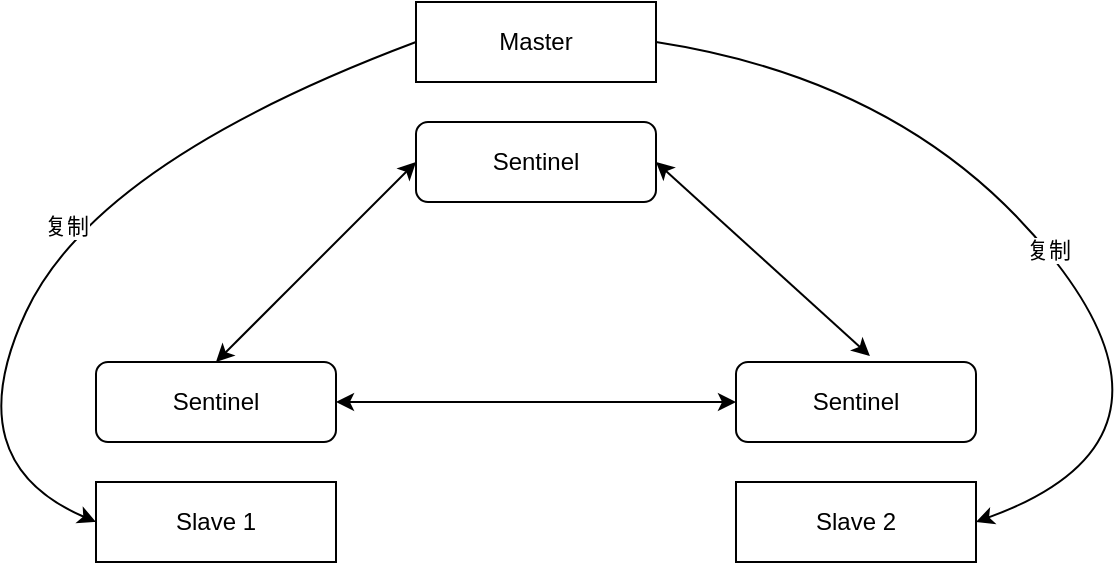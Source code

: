 <mxfile version="13.0.3" type="device"><diagram id="5RoQPHzLzQpg69jvFRdP" name="Page-1"><mxGraphModel dx="946" dy="624" grid="1" gridSize="10" guides="1" tooltips="1" connect="1" arrows="1" fold="1" page="1" pageScale="1" pageWidth="827" pageHeight="1169" math="0" shadow="0"><root><mxCell id="0"/><mxCell id="1" parent="0"/><mxCell id="QDZ9H65tbInjEAoW7g-3-1" value="Master" style="rounded=0;whiteSpace=wrap;html=1;" vertex="1" parent="1"><mxGeometry x="280" y="120" width="120" height="40" as="geometry"/></mxCell><mxCell id="QDZ9H65tbInjEAoW7g-3-2" value="Slave 1" style="rounded=0;whiteSpace=wrap;html=1;" vertex="1" parent="1"><mxGeometry x="120" y="360" width="120" height="40" as="geometry"/></mxCell><mxCell id="QDZ9H65tbInjEAoW7g-3-3" value="Slave 2" style="rounded=0;whiteSpace=wrap;html=1;" vertex="1" parent="1"><mxGeometry x="440" y="360" width="120" height="40" as="geometry"/></mxCell><mxCell id="QDZ9H65tbInjEAoW7g-3-4" value="Sentinel" style="rounded=1;whiteSpace=wrap;html=1;" vertex="1" parent="1"><mxGeometry x="280" y="180" width="120" height="40" as="geometry"/></mxCell><mxCell id="QDZ9H65tbInjEAoW7g-3-5" value="Sentinel" style="rounded=1;whiteSpace=wrap;html=1;" vertex="1" parent="1"><mxGeometry x="120" y="300" width="120" height="40" as="geometry"/></mxCell><mxCell id="QDZ9H65tbInjEAoW7g-3-6" value="Sentinel" style="rounded=1;whiteSpace=wrap;html=1;" vertex="1" parent="1"><mxGeometry x="440" y="300" width="120" height="40" as="geometry"/></mxCell><mxCell id="QDZ9H65tbInjEAoW7g-3-8" value="" style="endArrow=classic;html=1;exitX=1;exitY=0.5;exitDx=0;exitDy=0;entryX=0;entryY=0.5;entryDx=0;entryDy=0;startArrow=classic;startFill=1;" edge="1" parent="1" source="QDZ9H65tbInjEAoW7g-3-5" target="QDZ9H65tbInjEAoW7g-3-6"><mxGeometry width="50" height="50" relative="1" as="geometry"><mxPoint x="390" y="350" as="sourcePoint"/><mxPoint x="440" y="300" as="targetPoint"/></mxGeometry></mxCell><mxCell id="QDZ9H65tbInjEAoW7g-3-9" value="" style="endArrow=classic;html=1;entryX=1;entryY=0.5;entryDx=0;entryDy=0;exitX=0.558;exitY=-0.075;exitDx=0;exitDy=0;exitPerimeter=0;startArrow=classic;startFill=1;" edge="1" parent="1" source="QDZ9H65tbInjEAoW7g-3-6" target="QDZ9H65tbInjEAoW7g-3-4"><mxGeometry width="50" height="50" relative="1" as="geometry"><mxPoint x="390" y="350" as="sourcePoint"/><mxPoint x="440" y="300" as="targetPoint"/></mxGeometry></mxCell><mxCell id="QDZ9H65tbInjEAoW7g-3-10" value="" style="endArrow=classic;html=1;entryX=0.5;entryY=0;entryDx=0;entryDy=0;exitX=0;exitY=0.5;exitDx=0;exitDy=0;startArrow=classic;startFill=1;" edge="1" parent="1" source="QDZ9H65tbInjEAoW7g-3-4" target="QDZ9H65tbInjEAoW7g-3-5"><mxGeometry width="50" height="50" relative="1" as="geometry"><mxPoint x="390" y="350" as="sourcePoint"/><mxPoint x="440" y="300" as="targetPoint"/></mxGeometry></mxCell><mxCell id="QDZ9H65tbInjEAoW7g-3-12" value="复制" style="curved=1;endArrow=classic;html=1;exitX=0;exitY=0.5;exitDx=0;exitDy=0;entryX=0;entryY=0.5;entryDx=0;entryDy=0;" edge="1" parent="1" source="QDZ9H65tbInjEAoW7g-3-1" target="QDZ9H65tbInjEAoW7g-3-2"><mxGeometry width="50" height="50" relative="1" as="geometry"><mxPoint x="390" y="350" as="sourcePoint"/><mxPoint x="440" y="300" as="targetPoint"/><Array as="points"><mxPoint x="120" y="200"/><mxPoint x="50" y="350"/></Array></mxGeometry></mxCell><mxCell id="QDZ9H65tbInjEAoW7g-3-13" value="复制" style="curved=1;endArrow=classic;html=1;entryX=1;entryY=0.5;entryDx=0;entryDy=0;exitX=1;exitY=0.5;exitDx=0;exitDy=0;" edge="1" parent="1" source="QDZ9H65tbInjEAoW7g-3-1" target="QDZ9H65tbInjEAoW7g-3-3"><mxGeometry width="50" height="50" relative="1" as="geometry"><mxPoint x="390" y="350" as="sourcePoint"/><mxPoint x="440" y="300" as="targetPoint"/><Array as="points"><mxPoint x="530" y="160"/><mxPoint x="670" y="340"/></Array></mxGeometry></mxCell></root></mxGraphModel></diagram></mxfile>
